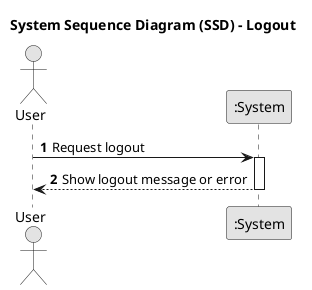 @startuml
skinparam monochrome true
skinparam packageStyle rectangle
skinparam shadowing false

title System Sequence Diagram (SSD) - Logout

actor "User" as USER
participant ":System" as System

autonumber

USER -> System : Request logout
activate System

System --> USER : Show logout message or error
deactivate System

@enduml
